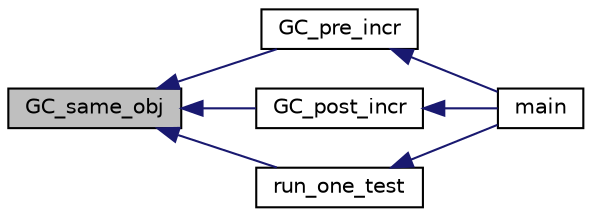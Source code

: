 digraph "GC_same_obj"
{
  edge [fontname="Helvetica",fontsize="10",labelfontname="Helvetica",labelfontsize="10"];
  node [fontname="Helvetica",fontsize="10",shape=record];
  rankdir="LR";
  Node3435 [label="GC_same_obj",height=0.2,width=0.4,color="black", fillcolor="grey75", style="filled", fontcolor="black"];
  Node3435 -> Node3436 [dir="back",color="midnightblue",fontsize="10",style="solid",fontname="Helvetica"];
  Node3436 [label="GC_pre_incr",height=0.2,width=0.4,color="black", fillcolor="white", style="filled",URL="$df/d07/ptr__chck_8c.html#af54d43c4436e9883019299abcbdf057c"];
  Node3436 -> Node3437 [dir="back",color="midnightblue",fontsize="10",style="solid",fontname="Helvetica"];
  Node3437 [label="main",height=0.2,width=0.4,color="black", fillcolor="white", style="filled",URL="$d4/d12/3rd_party_2gc_2tests_2test_8c.html#a840291bc02cba5474a4cb46a9b9566fe"];
  Node3435 -> Node3438 [dir="back",color="midnightblue",fontsize="10",style="solid",fontname="Helvetica"];
  Node3438 [label="GC_post_incr",height=0.2,width=0.4,color="black", fillcolor="white", style="filled",URL="$df/d07/ptr__chck_8c.html#a22a67595a3f1740724b01f3416ef5541"];
  Node3438 -> Node3437 [dir="back",color="midnightblue",fontsize="10",style="solid",fontname="Helvetica"];
  Node3435 -> Node3439 [dir="back",color="midnightblue",fontsize="10",style="solid",fontname="Helvetica"];
  Node3439 [label="run_one_test",height=0.2,width=0.4,color="black", fillcolor="white", style="filled",URL="$d4/d12/3rd_party_2gc_2tests_2test_8c.html#a3b194f0711aa5c8878f77b3809918845"];
  Node3439 -> Node3437 [dir="back",color="midnightblue",fontsize="10",style="solid",fontname="Helvetica"];
}
